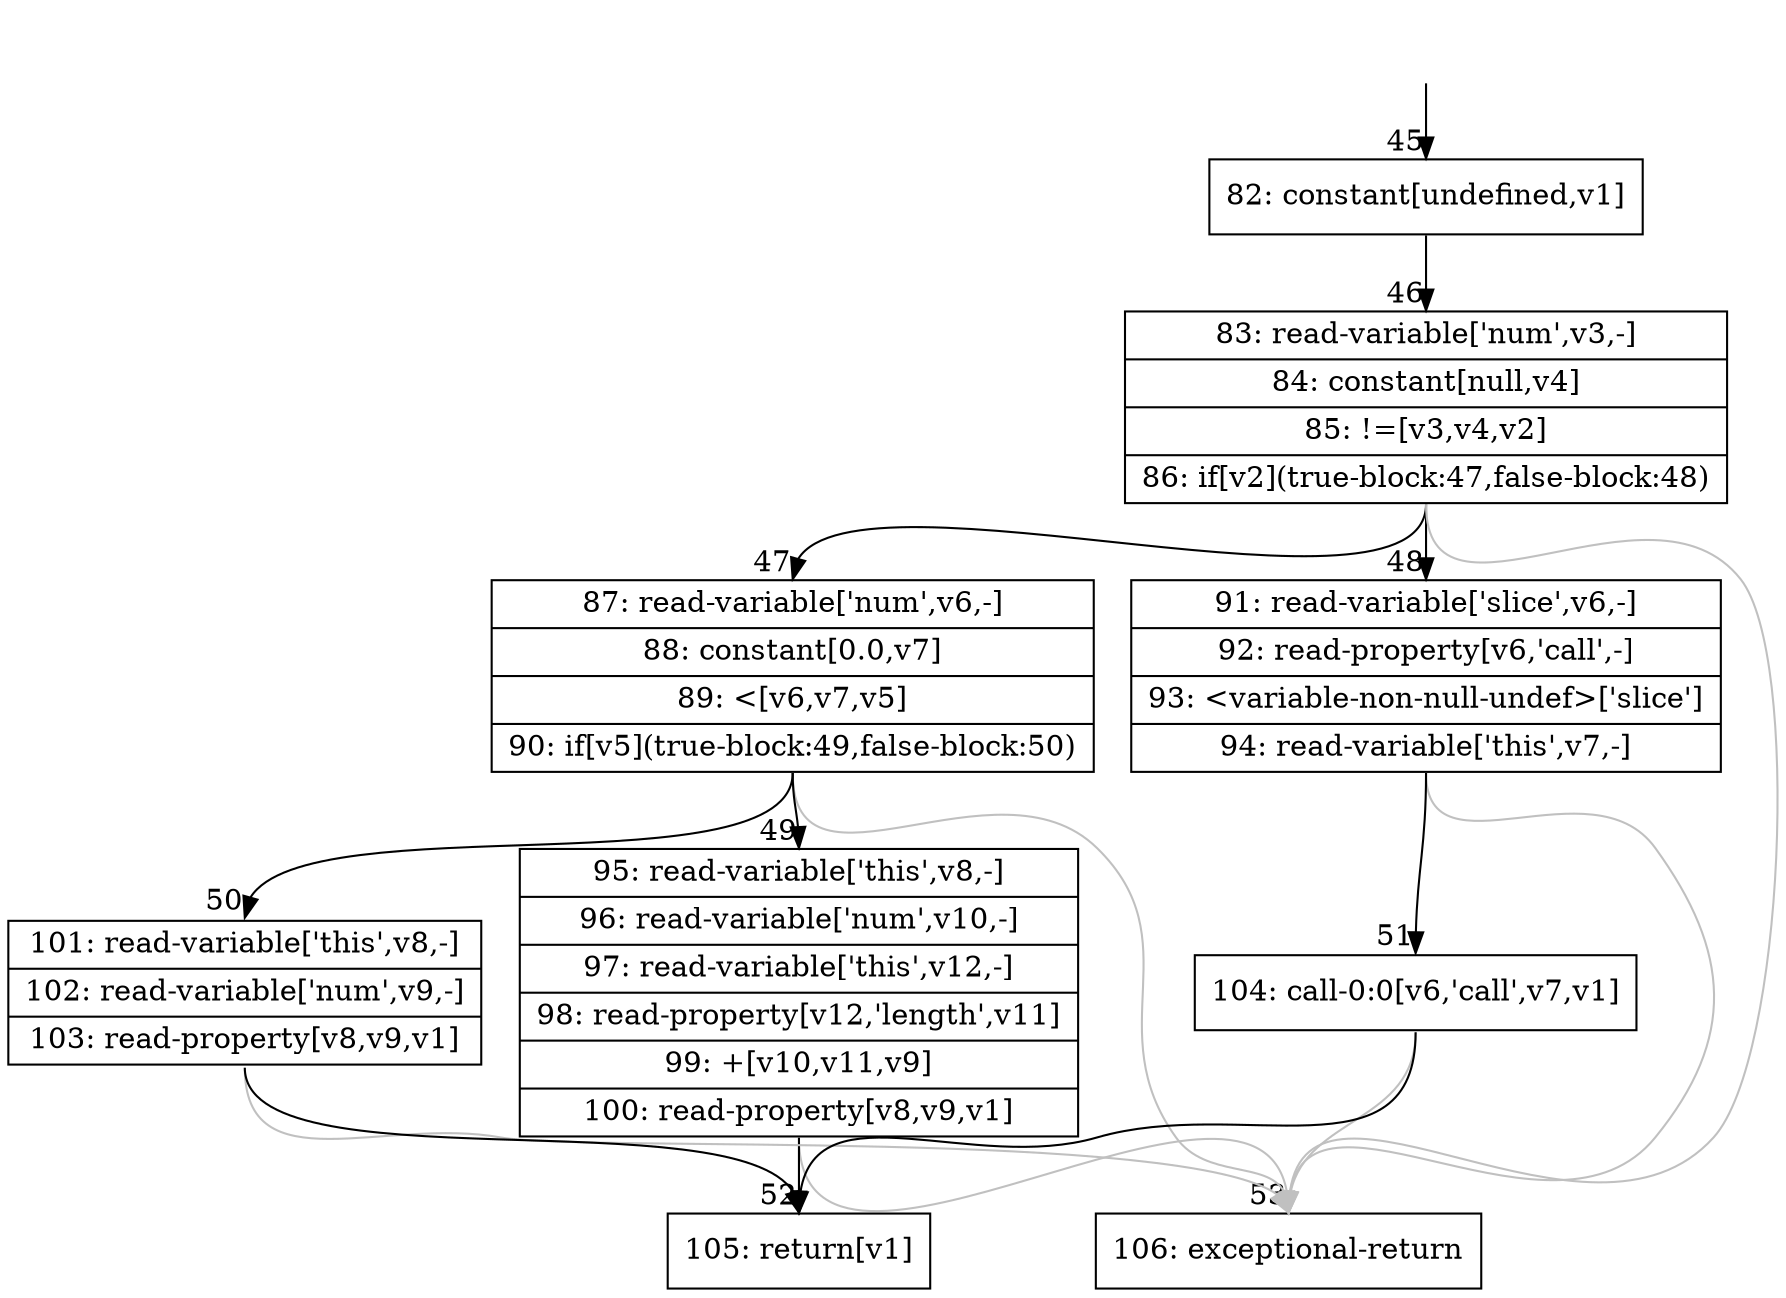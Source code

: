 digraph {
rankdir="TD"
BB_entry7[shape=none,label=""];
BB_entry7 -> BB45 [tailport=s, headport=n, headlabel="    45"]
BB45 [shape=record label="{82: constant[undefined,v1]}" ] 
BB45 -> BB46 [tailport=s, headport=n, headlabel="      46"]
BB46 [shape=record label="{83: read-variable['num',v3,-]|84: constant[null,v4]|85: !=[v3,v4,v2]|86: if[v2](true-block:47,false-block:48)}" ] 
BB46 -> BB47 [tailport=s, headport=n, headlabel="      47"]
BB46 -> BB48 [tailport=s, headport=n, headlabel="      48"]
BB46 -> BB53 [tailport=s, headport=n, color=gray, headlabel="      53"]
BB47 [shape=record label="{87: read-variable['num',v6,-]|88: constant[0.0,v7]|89: \<[v6,v7,v5]|90: if[v5](true-block:49,false-block:50)}" ] 
BB47 -> BB49 [tailport=s, headport=n, headlabel="      49"]
BB47 -> BB50 [tailport=s, headport=n, headlabel="      50"]
BB47 -> BB53 [tailport=s, headport=n, color=gray]
BB48 [shape=record label="{91: read-variable['slice',v6,-]|92: read-property[v6,'call',-]|93: \<variable-non-null-undef\>['slice']|94: read-variable['this',v7,-]}" ] 
BB48 -> BB51 [tailport=s, headport=n, headlabel="      51"]
BB48 -> BB53 [tailport=s, headport=n, color=gray]
BB49 [shape=record label="{95: read-variable['this',v8,-]|96: read-variable['num',v10,-]|97: read-variable['this',v12,-]|98: read-property[v12,'length',v11]|99: +[v10,v11,v9]|100: read-property[v8,v9,v1]}" ] 
BB49 -> BB52 [tailport=s, headport=n, headlabel="      52"]
BB49 -> BB53 [tailport=s, headport=n, color=gray]
BB50 [shape=record label="{101: read-variable['this',v8,-]|102: read-variable['num',v9,-]|103: read-property[v8,v9,v1]}" ] 
BB50 -> BB52 [tailport=s, headport=n]
BB50 -> BB53 [tailport=s, headport=n, color=gray]
BB51 [shape=record label="{104: call-0:0[v6,'call',v7,v1]}" ] 
BB51 -> BB52 [tailport=s, headport=n]
BB51 -> BB53 [tailport=s, headport=n, color=gray]
BB52 [shape=record label="{105: return[v1]}" ] 
BB53 [shape=record label="{106: exceptional-return}" ] 
}
